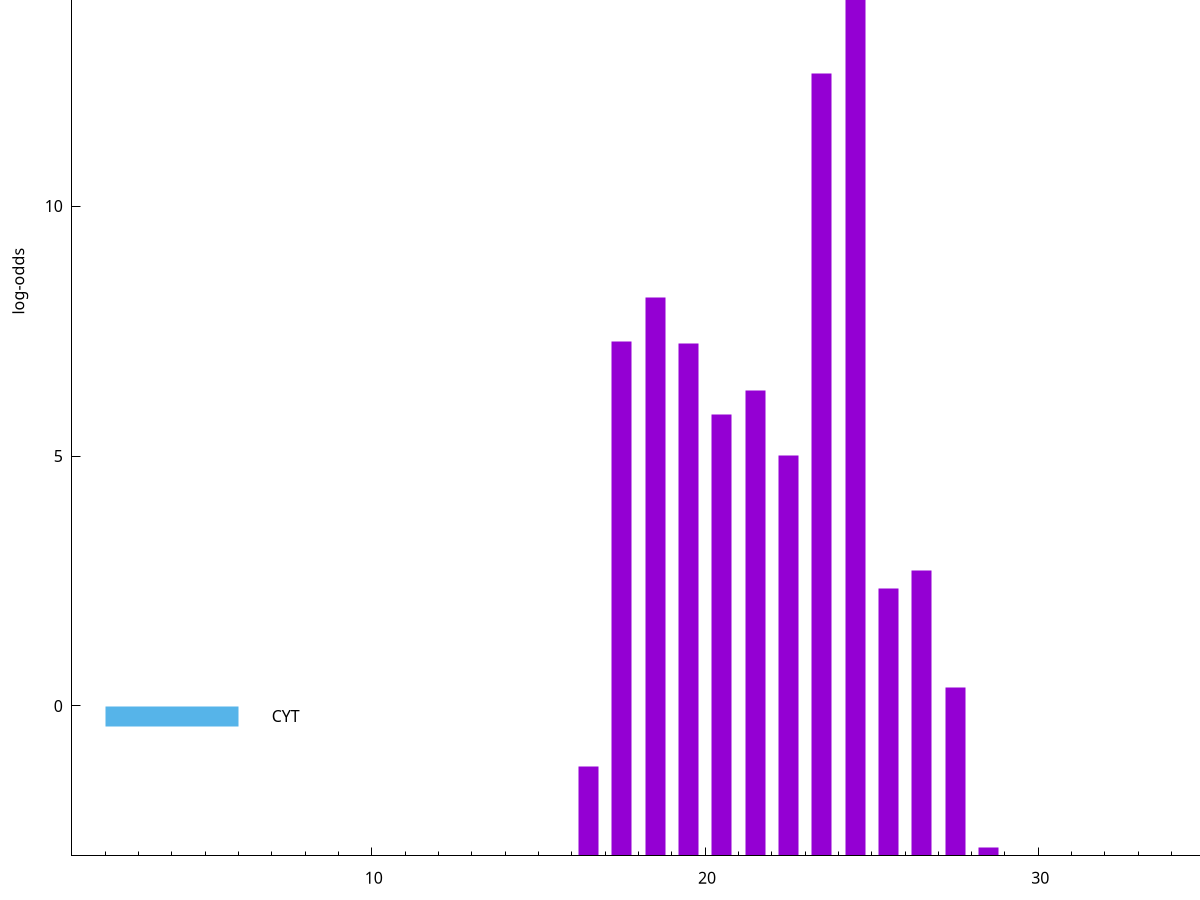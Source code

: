 set title "LipoP predictions for SPy_0019"
set size 2., 1.4
set xrange [1:70] 
set mxtics 10
set yrange [-3:20]
set y2range [0:23]
set ylabel "log-odds"
set term postscript eps color solid "Helvetica" 30
set output "SPy_0019.eps"
set arrow from 2,16.394 to 6,16.394 nohead lt 1 lw 20
set label "SpI" at 7,16.394
set arrow from 2,-0.200913 to 6,-0.200913 nohead lt 3 lw 20
set label "CYT" at 7,-0.200913
set arrow from 2,16.394 to 6,16.394 nohead lt 1 lw 20
set label "SpI" at 7,16.394
# NOTE: The scores below are the log-odds scores with the threshold
# NOTE: subtracted (a hack to make gnuplot make the histogram all
# NOTE: look nice).
plot "-" axes x1y2 title "" with impulses lt 1 lw 20
24.500000 19.268200
23.500000 15.645700
18.500000 11.177830
17.500000 10.298650
19.500000 10.250480
21.500000 9.312900
20.500000 8.828030
22.500000 8.020650
26.500000 5.718430
25.500000 5.349900
27.500000 3.362370
16.500000 1.795730
28.500000 0.161170
e
exit
